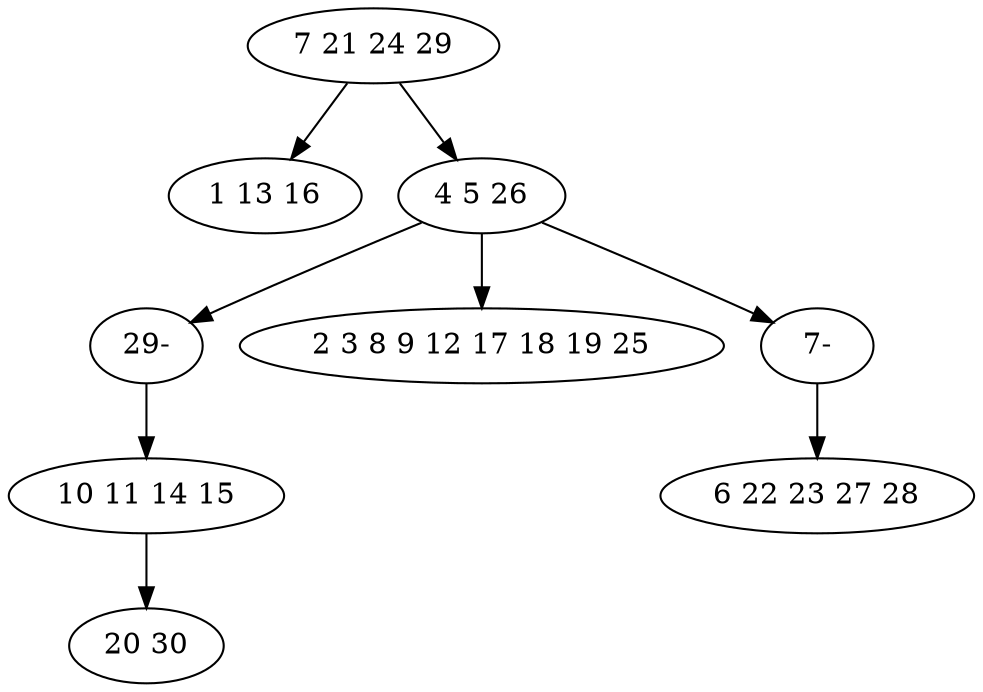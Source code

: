 digraph true_tree {
	"0" -> "1"
	"0" -> "2"
	"2" -> "7"
	"3" -> "4"
	"2" -> "5"
	"2" -> "8"
	"7" -> "3"
	"8" -> "6"
	"0" [label="7 21 24 29"];
	"1" [label="1 13 16"];
	"2" [label="4 5 26"];
	"3" [label="10 11 14 15"];
	"4" [label="20 30"];
	"5" [label="2 3 8 9 12 17 18 19 25"];
	"6" [label="6 22 23 27 28"];
	"7" [label="29-"];
	"8" [label="7-"];
}

